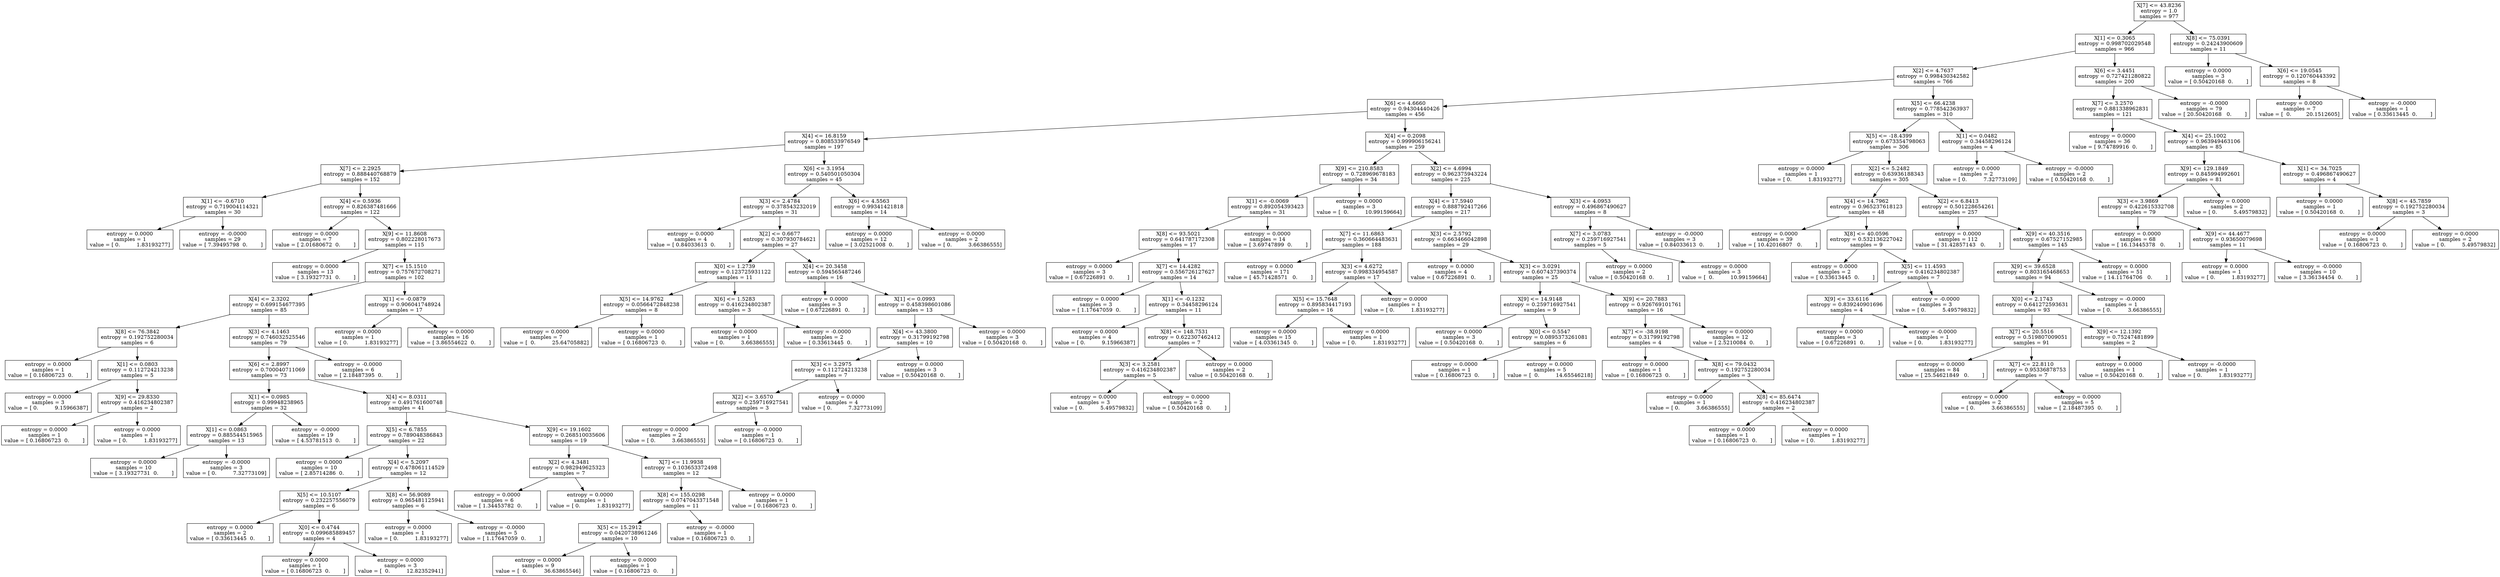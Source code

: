 digraph Tree {
0 [label="X[7] <= 43.8236\nentropy = 1.0\nsamples = 977", shape="box"] ;
1 [label="X[1] <= 0.3065\nentropy = 0.998702029548\nsamples = 966", shape="box"] ;
0 -> 1 ;
2 [label="X[2] <= 4.7637\nentropy = 0.998430342582\nsamples = 766", shape="box"] ;
1 -> 2 ;
3 [label="X[6] <= 4.6660\nentropy = 0.94304440426\nsamples = 456", shape="box"] ;
2 -> 3 ;
4 [label="X[4] <= 16.8159\nentropy = 0.808533976549\nsamples = 197", shape="box"] ;
3 -> 4 ;
5 [label="X[7] <= 2.2925\nentropy = 0.888440768879\nsamples = 152", shape="box"] ;
4 -> 5 ;
6 [label="X[1] <= -0.6710\nentropy = 0.719004114321\nsamples = 30", shape="box"] ;
5 -> 6 ;
7 [label="entropy = 0.0000\nsamples = 1\nvalue = [ 0.          1.83193277]", shape="box"] ;
6 -> 7 ;
8 [label="entropy = -0.0000\nsamples = 29\nvalue = [ 7.39495798  0.        ]", shape="box"] ;
6 -> 8 ;
9 [label="X[4] <= 0.5936\nentropy = 0.826387481666\nsamples = 122", shape="box"] ;
5 -> 9 ;
10 [label="entropy = 0.0000\nsamples = 7\nvalue = [ 2.01680672  0.        ]", shape="box"] ;
9 -> 10 ;
11 [label="X[9] <= 11.8608\nentropy = 0.802228017673\nsamples = 115", shape="box"] ;
9 -> 11 ;
12 [label="entropy = 0.0000\nsamples = 13\nvalue = [ 3.19327731  0.        ]", shape="box"] ;
11 -> 12 ;
13 [label="X[7] <= 15.1510\nentropy = 0.757672708271\nsamples = 102", shape="box"] ;
11 -> 13 ;
14 [label="X[4] <= 2.3202\nentropy = 0.699154677395\nsamples = 85", shape="box"] ;
13 -> 14 ;
15 [label="X[8] <= 76.3842\nentropy = 0.192752280034\nsamples = 6", shape="box"] ;
14 -> 15 ;
16 [label="entropy = 0.0000\nsamples = 1\nvalue = [ 0.16806723  0.        ]", shape="box"] ;
15 -> 16 ;
17 [label="X[1] <= 0.0803\nentropy = 0.112724213238\nsamples = 5", shape="box"] ;
15 -> 17 ;
18 [label="entropy = 0.0000\nsamples = 3\nvalue = [ 0.          9.15966387]", shape="box"] ;
17 -> 18 ;
19 [label="X[9] <= 29.8330\nentropy = 0.416234802387\nsamples = 2", shape="box"] ;
17 -> 19 ;
20 [label="entropy = 0.0000\nsamples = 1\nvalue = [ 0.16806723  0.        ]", shape="box"] ;
19 -> 20 ;
21 [label="entropy = 0.0000\nsamples = 1\nvalue = [ 0.          1.83193277]", shape="box"] ;
19 -> 21 ;
22 [label="X[3] <= 4.1463\nentropy = 0.746032525546\nsamples = 79", shape="box"] ;
14 -> 22 ;
23 [label="X[6] <= 2.8997\nentropy = 0.700040711069\nsamples = 73", shape="box"] ;
22 -> 23 ;
24 [label="X[1] <= 0.0985\nentropy = 0.99948238965\nsamples = 32", shape="box"] ;
23 -> 24 ;
25 [label="X[1] <= 0.0863\nentropy = 0.885544515965\nsamples = 13", shape="box"] ;
24 -> 25 ;
26 [label="entropy = 0.0000\nsamples = 10\nvalue = [ 3.19327731  0.        ]", shape="box"] ;
25 -> 26 ;
27 [label="entropy = -0.0000\nsamples = 3\nvalue = [ 0.          7.32773109]", shape="box"] ;
25 -> 27 ;
28 [label="entropy = -0.0000\nsamples = 19\nvalue = [ 4.53781513  0.        ]", shape="box"] ;
24 -> 28 ;
29 [label="X[4] <= 8.0311\nentropy = 0.491761600748\nsamples = 41", shape="box"] ;
23 -> 29 ;
30 [label="X[5] <= 6.7855\nentropy = 0.789048386843\nsamples = 22", shape="box"] ;
29 -> 30 ;
31 [label="entropy = 0.0000\nsamples = 10\nvalue = [ 2.85714286  0.        ]", shape="box"] ;
30 -> 31 ;
32 [label="X[4] <= 5.2097\nentropy = 0.478061114529\nsamples = 12", shape="box"] ;
30 -> 32 ;
33 [label="X[5] <= 10.5107\nentropy = 0.232257556079\nsamples = 6", shape="box"] ;
32 -> 33 ;
34 [label="entropy = 0.0000\nsamples = 2\nvalue = [ 0.33613445  0.        ]", shape="box"] ;
33 -> 34 ;
35 [label="X[0] <= 0.4744\nentropy = 0.099685889457\nsamples = 4", shape="box"] ;
33 -> 35 ;
36 [label="entropy = 0.0000\nsamples = 1\nvalue = [ 0.16806723  0.        ]", shape="box"] ;
35 -> 36 ;
37 [label="entropy = 0.0000\nsamples = 3\nvalue = [  0.          12.82352941]", shape="box"] ;
35 -> 37 ;
38 [label="X[8] <= 56.9089\nentropy = 0.965481125941\nsamples = 6", shape="box"] ;
32 -> 38 ;
39 [label="entropy = 0.0000\nsamples = 1\nvalue = [ 0.          1.83193277]", shape="box"] ;
38 -> 39 ;
40 [label="entropy = -0.0000\nsamples = 5\nvalue = [ 1.17647059  0.        ]", shape="box"] ;
38 -> 40 ;
41 [label="X[9] <= 19.1602\nentropy = 0.268510035606\nsamples = 19", shape="box"] ;
29 -> 41 ;
42 [label="X[2] <= 4.3481\nentropy = 0.982949625323\nsamples = 7", shape="box"] ;
41 -> 42 ;
43 [label="entropy = 0.0000\nsamples = 6\nvalue = [ 1.34453782  0.        ]", shape="box"] ;
42 -> 43 ;
44 [label="entropy = 0.0000\nsamples = 1\nvalue = [ 0.          1.83193277]", shape="box"] ;
42 -> 44 ;
45 [label="X[7] <= 11.9938\nentropy = 0.103653372498\nsamples = 12", shape="box"] ;
41 -> 45 ;
46 [label="X[8] <= 155.0298\nentropy = 0.0747043371548\nsamples = 11", shape="box"] ;
45 -> 46 ;
47 [label="X[5] <= 15.2912\nentropy = 0.0420738961246\nsamples = 10", shape="box"] ;
46 -> 47 ;
48 [label="entropy = 0.0000\nsamples = 9\nvalue = [  0.          36.63865546]", shape="box"] ;
47 -> 48 ;
49 [label="entropy = 0.0000\nsamples = 1\nvalue = [ 0.16806723  0.        ]", shape="box"] ;
47 -> 49 ;
50 [label="entropy = -0.0000\nsamples = 1\nvalue = [ 0.16806723  0.        ]", shape="box"] ;
46 -> 50 ;
51 [label="entropy = 0.0000\nsamples = 1\nvalue = [ 0.16806723  0.        ]", shape="box"] ;
45 -> 51 ;
52 [label="entropy = -0.0000\nsamples = 6\nvalue = [ 2.18487395  0.        ]", shape="box"] ;
22 -> 52 ;
53 [label="X[1] <= -0.0879\nentropy = 0.906041748924\nsamples = 17", shape="box"] ;
13 -> 53 ;
54 [label="entropy = 0.0000\nsamples = 1\nvalue = [ 0.          1.83193277]", shape="box"] ;
53 -> 54 ;
55 [label="entropy = 0.0000\nsamples = 16\nvalue = [ 3.86554622  0.        ]", shape="box"] ;
53 -> 55 ;
56 [label="X[6] <= 3.1954\nentropy = 0.540501050304\nsamples = 45", shape="box"] ;
4 -> 56 ;
57 [label="X[3] <= 2.4784\nentropy = 0.378543232019\nsamples = 31", shape="box"] ;
56 -> 57 ;
58 [label="entropy = 0.0000\nsamples = 4\nvalue = [ 0.84033613  0.        ]", shape="box"] ;
57 -> 58 ;
59 [label="X[2] <= 0.6677\nentropy = 0.307930784621\nsamples = 27", shape="box"] ;
57 -> 59 ;
60 [label="X[0] <= 1.2739\nentropy = 0.123725931122\nsamples = 11", shape="box"] ;
59 -> 60 ;
61 [label="X[5] <= 14.9762\nentropy = 0.0566472848238\nsamples = 8", shape="box"] ;
60 -> 61 ;
62 [label="entropy = 0.0000\nsamples = 7\nvalue = [  0.          25.64705882]", shape="box"] ;
61 -> 62 ;
63 [label="entropy = 0.0000\nsamples = 1\nvalue = [ 0.16806723  0.        ]", shape="box"] ;
61 -> 63 ;
64 [label="X[6] <= 1.5283\nentropy = 0.416234802387\nsamples = 3", shape="box"] ;
60 -> 64 ;
65 [label="entropy = 0.0000\nsamples = 1\nvalue = [ 0.          3.66386555]", shape="box"] ;
64 -> 65 ;
66 [label="entropy = -0.0000\nsamples = 2\nvalue = [ 0.33613445  0.        ]", shape="box"] ;
64 -> 66 ;
67 [label="X[4] <= 20.3458\nentropy = 0.594565487246\nsamples = 16", shape="box"] ;
59 -> 67 ;
68 [label="entropy = 0.0000\nsamples = 3\nvalue = [ 0.67226891  0.        ]", shape="box"] ;
67 -> 68 ;
69 [label="X[1] <= 0.0993\nentropy = 0.458398601086\nsamples = 13", shape="box"] ;
67 -> 69 ;
70 [label="X[4] <= 43.3800\nentropy = 0.31799192798\nsamples = 10", shape="box"] ;
69 -> 70 ;
71 [label="X[3] <= 3.2975\nentropy = 0.112724213238\nsamples = 7", shape="box"] ;
70 -> 71 ;
72 [label="X[2] <= 3.6570\nentropy = 0.259716927541\nsamples = 3", shape="box"] ;
71 -> 72 ;
73 [label="entropy = 0.0000\nsamples = 2\nvalue = [ 0.          3.66386555]", shape="box"] ;
72 -> 73 ;
74 [label="entropy = -0.0000\nsamples = 1\nvalue = [ 0.16806723  0.        ]", shape="box"] ;
72 -> 74 ;
75 [label="entropy = 0.0000\nsamples = 4\nvalue = [ 0.          7.32773109]", shape="box"] ;
71 -> 75 ;
76 [label="entropy = 0.0000\nsamples = 3\nvalue = [ 0.50420168  0.        ]", shape="box"] ;
70 -> 76 ;
77 [label="entropy = 0.0000\nsamples = 3\nvalue = [ 0.50420168  0.        ]", shape="box"] ;
69 -> 77 ;
78 [label="X[6] <= 4.5563\nentropy = 0.99341421818\nsamples = 14", shape="box"] ;
56 -> 78 ;
79 [label="entropy = 0.0000\nsamples = 12\nvalue = [ 3.02521008  0.        ]", shape="box"] ;
78 -> 79 ;
80 [label="entropy = 0.0000\nsamples = 2\nvalue = [ 0.          3.66386555]", shape="box"] ;
78 -> 80 ;
81 [label="X[4] <= 0.2098\nentropy = 0.999906156241\nsamples = 259", shape="box"] ;
3 -> 81 ;
82 [label="X[9] <= 210.8583\nentropy = 0.728969678183\nsamples = 34", shape="box"] ;
81 -> 82 ;
83 [label="X[1] <= -0.0069\nentropy = 0.892054393423\nsamples = 31", shape="box"] ;
82 -> 83 ;
84 [label="X[8] <= 93.5021\nentropy = 0.641787172308\nsamples = 17", shape="box"] ;
83 -> 84 ;
85 [label="entropy = 0.0000\nsamples = 3\nvalue = [ 0.67226891  0.        ]", shape="box"] ;
84 -> 85 ;
86 [label="X[7] <= 14.4282\nentropy = 0.556726127627\nsamples = 14", shape="box"] ;
84 -> 86 ;
87 [label="entropy = 0.0000\nsamples = 3\nvalue = [ 1.17647059  0.        ]", shape="box"] ;
86 -> 87 ;
88 [label="X[1] <= -0.1232\nentropy = 0.34458296124\nsamples = 11", shape="box"] ;
86 -> 88 ;
89 [label="entropy = 0.0000\nsamples = 4\nvalue = [ 0.          9.15966387]", shape="box"] ;
88 -> 89 ;
90 [label="X[8] <= 148.7531\nentropy = 0.622307462412\nsamples = 7", shape="box"] ;
88 -> 90 ;
91 [label="X[3] <= 3.2581\nentropy = 0.416234802387\nsamples = 5", shape="box"] ;
90 -> 91 ;
92 [label="entropy = 0.0000\nsamples = 3\nvalue = [ 0.          5.49579832]", shape="box"] ;
91 -> 92 ;
93 [label="entropy = 0.0000\nsamples = 2\nvalue = [ 0.50420168  0.        ]", shape="box"] ;
91 -> 93 ;
94 [label="entropy = 0.0000\nsamples = 2\nvalue = [ 0.50420168  0.        ]", shape="box"] ;
90 -> 94 ;
95 [label="entropy = 0.0000\nsamples = 14\nvalue = [ 3.69747899  0.        ]", shape="box"] ;
83 -> 95 ;
96 [label="entropy = 0.0000\nsamples = 3\nvalue = [  0.          10.99159664]", shape="box"] ;
82 -> 96 ;
97 [label="X[2] <= 4.6994\nentropy = 0.962375943224\nsamples = 225", shape="box"] ;
81 -> 97 ;
98 [label="X[4] <= 17.5940\nentropy = 0.888792417266\nsamples = 217", shape="box"] ;
97 -> 98 ;
99 [label="X[7] <= 11.6863\nentropy = 0.360664483631\nsamples = 188", shape="box"] ;
98 -> 99 ;
100 [label="entropy = 0.0000\nsamples = 171\nvalue = [ 45.71428571   0.        ]", shape="box"] ;
99 -> 100 ;
101 [label="X[3] <= 4.6272\nentropy = 0.998334954587\nsamples = 17", shape="box"] ;
99 -> 101 ;
102 [label="X[5] <= 15.7648\nentropy = 0.895834417193\nsamples = 16", shape="box"] ;
101 -> 102 ;
103 [label="entropy = 0.0000\nsamples = 15\nvalue = [ 4.03361345  0.        ]", shape="box"] ;
102 -> 103 ;
104 [label="entropy = 0.0000\nsamples = 1\nvalue = [ 0.          1.83193277]", shape="box"] ;
102 -> 104 ;
105 [label="entropy = 0.0000\nsamples = 1\nvalue = [ 0.          1.83193277]", shape="box"] ;
101 -> 105 ;
106 [label="X[3] <= 2.5792\nentropy = 0.663466042898\nsamples = 29", shape="box"] ;
98 -> 106 ;
107 [label="entropy = 0.0000\nsamples = 4\nvalue = [ 0.67226891  0.        ]", shape="box"] ;
106 -> 107 ;
108 [label="X[3] <= 3.0291\nentropy = 0.607437390374\nsamples = 25", shape="box"] ;
106 -> 108 ;
109 [label="X[9] <= 14.9148\nentropy = 0.259716927541\nsamples = 9", shape="box"] ;
108 -> 109 ;
110 [label="entropy = 0.0000\nsamples = 3\nvalue = [ 0.50420168  0.        ]", shape="box"] ;
109 -> 110 ;
111 [label="X[0] <= 0.5547\nentropy = 0.0895373261081\nsamples = 6", shape="box"] ;
109 -> 111 ;
112 [label="entropy = 0.0000\nsamples = 1\nvalue = [ 0.16806723  0.        ]", shape="box"] ;
111 -> 112 ;
113 [label="entropy = 0.0000\nsamples = 5\nvalue = [  0.          14.65546218]", shape="box"] ;
111 -> 113 ;
114 [label="X[9] <= 20.7883\nentropy = 0.926769101761\nsamples = 16", shape="box"] ;
108 -> 114 ;
115 [label="X[7] <= -38.9198\nentropy = 0.31799192798\nsamples = 4", shape="box"] ;
114 -> 115 ;
116 [label="entropy = 0.0000\nsamples = 1\nvalue = [ 0.16806723  0.        ]", shape="box"] ;
115 -> 116 ;
117 [label="X[8] <= 79.0432\nentropy = 0.192752280034\nsamples = 3", shape="box"] ;
115 -> 117 ;
118 [label="entropy = 0.0000\nsamples = 1\nvalue = [ 0.          3.66386555]", shape="box"] ;
117 -> 118 ;
119 [label="X[8] <= 85.6474\nentropy = 0.416234802387\nsamples = 2", shape="box"] ;
117 -> 119 ;
120 [label="entropy = 0.0000\nsamples = 1\nvalue = [ 0.16806723  0.        ]", shape="box"] ;
119 -> 120 ;
121 [label="entropy = 0.0000\nsamples = 1\nvalue = [ 0.          1.83193277]", shape="box"] ;
119 -> 121 ;
122 [label="entropy = 0.0000\nsamples = 12\nvalue = [ 2.5210084  0.       ]", shape="box"] ;
114 -> 122 ;
123 [label="X[3] <= 4.0953\nentropy = 0.496867490627\nsamples = 8", shape="box"] ;
97 -> 123 ;
124 [label="X[7] <= 3.0783\nentropy = 0.259716927541\nsamples = 5", shape="box"] ;
123 -> 124 ;
125 [label="entropy = 0.0000\nsamples = 2\nvalue = [ 0.50420168  0.        ]", shape="box"] ;
124 -> 125 ;
126 [label="entropy = 0.0000\nsamples = 3\nvalue = [  0.          10.99159664]", shape="box"] ;
124 -> 126 ;
127 [label="entropy = -0.0000\nsamples = 3\nvalue = [ 0.84033613  0.        ]", shape="box"] ;
123 -> 127 ;
128 [label="X[5] <= 66.4238\nentropy = 0.778542363937\nsamples = 310", shape="box"] ;
2 -> 128 ;
129 [label="X[5] <= -18.4399\nentropy = 0.673354798063\nsamples = 306", shape="box"] ;
128 -> 129 ;
130 [label="entropy = 0.0000\nsamples = 1\nvalue = [ 0.          1.83193277]", shape="box"] ;
129 -> 130 ;
131 [label="X[2] <= 5.2482\nentropy = 0.63936188343\nsamples = 305", shape="box"] ;
129 -> 131 ;
132 [label="X[4] <= 14.7962\nentropy = 0.965237618123\nsamples = 48", shape="box"] ;
131 -> 132 ;
133 [label="entropy = 0.0000\nsamples = 39\nvalue = [ 10.42016807   0.        ]", shape="box"] ;
132 -> 133 ;
134 [label="X[8] <= 40.0596\nentropy = 0.532136227042\nsamples = 9", shape="box"] ;
132 -> 134 ;
135 [label="entropy = 0.0000\nsamples = 2\nvalue = [ 0.33613445  0.        ]", shape="box"] ;
134 -> 135 ;
136 [label="X[5] <= 11.4593\nentropy = 0.416234802387\nsamples = 7", shape="box"] ;
134 -> 136 ;
137 [label="X[9] <= 33.6116\nentropy = 0.839240901696\nsamples = 4", shape="box"] ;
136 -> 137 ;
138 [label="entropy = 0.0000\nsamples = 3\nvalue = [ 0.67226891  0.        ]", shape="box"] ;
137 -> 138 ;
139 [label="entropy = -0.0000\nsamples = 1\nvalue = [ 0.          1.83193277]", shape="box"] ;
137 -> 139 ;
140 [label="entropy = -0.0000\nsamples = 3\nvalue = [ 0.          5.49579832]", shape="box"] ;
136 -> 140 ;
141 [label="X[2] <= 6.8413\nentropy = 0.501228654261\nsamples = 257", shape="box"] ;
131 -> 141 ;
142 [label="entropy = 0.0000\nsamples = 112\nvalue = [ 31.42857143   0.        ]", shape="box"] ;
141 -> 142 ;
143 [label="X[9] <= 40.3516\nentropy = 0.67527152985\nsamples = 145", shape="box"] ;
141 -> 143 ;
144 [label="X[9] <= 39.6528\nentropy = 0.803165468653\nsamples = 94", shape="box"] ;
143 -> 144 ;
145 [label="X[0] <= 2.1743\nentropy = 0.641272593631\nsamples = 93", shape="box"] ;
144 -> 145 ;
146 [label="X[7] <= 20.5516\nentropy = 0.519807009051\nsamples = 91", shape="box"] ;
145 -> 146 ;
147 [label="entropy = 0.0000\nsamples = 84\nvalue = [ 25.54621849   0.        ]", shape="box"] ;
146 -> 147 ;
148 [label="X[7] <= 22.8110\nentropy = 0.95336878753\nsamples = 7", shape="box"] ;
146 -> 148 ;
149 [label="entropy = 0.0000\nsamples = 2\nvalue = [ 0.          3.66386555]", shape="box"] ;
148 -> 149 ;
150 [label="entropy = 0.0000\nsamples = 5\nvalue = [ 2.18487395  0.        ]", shape="box"] ;
148 -> 150 ;
151 [label="X[9] <= 12.1392\nentropy = 0.75247481899\nsamples = 2", shape="box"] ;
145 -> 151 ;
152 [label="entropy = 0.0000\nsamples = 1\nvalue = [ 0.50420168  0.        ]", shape="box"] ;
151 -> 152 ;
153 [label="entropy = -0.0000\nsamples = 1\nvalue = [ 0.          1.83193277]", shape="box"] ;
151 -> 153 ;
154 [label="entropy = -0.0000\nsamples = 1\nvalue = [ 0.          3.66386555]", shape="box"] ;
144 -> 154 ;
155 [label="entropy = 0.0000\nsamples = 51\nvalue = [ 14.11764706   0.        ]", shape="box"] ;
143 -> 155 ;
156 [label="X[1] <= 0.0482\nentropy = 0.34458296124\nsamples = 4", shape="box"] ;
128 -> 156 ;
157 [label="entropy = 0.0000\nsamples = 2\nvalue = [ 0.          7.32773109]", shape="box"] ;
156 -> 157 ;
158 [label="entropy = -0.0000\nsamples = 2\nvalue = [ 0.50420168  0.        ]", shape="box"] ;
156 -> 158 ;
159 [label="X[6] <= 3.4451\nentropy = 0.727421280822\nsamples = 200", shape="box"] ;
1 -> 159 ;
160 [label="X[7] <= 3.2570\nentropy = 0.881338962831\nsamples = 121", shape="box"] ;
159 -> 160 ;
161 [label="entropy = 0.0000\nsamples = 36\nvalue = [ 9.74789916  0.        ]", shape="box"] ;
160 -> 161 ;
162 [label="X[4] <= 25.1002\nentropy = 0.963949463106\nsamples = 85", shape="box"] ;
160 -> 162 ;
163 [label="X[9] <= 129.1849\nentropy = 0.845994992601\nsamples = 81", shape="box"] ;
162 -> 163 ;
164 [label="X[3] <= 3.9869\nentropy = 0.422615332708\nsamples = 79", shape="box"] ;
163 -> 164 ;
165 [label="entropy = 0.0000\nsamples = 68\nvalue = [ 16.13445378   0.        ]", shape="box"] ;
164 -> 165 ;
166 [label="X[9] <= 44.4677\nentropy = 0.93650079698\nsamples = 11", shape="box"] ;
164 -> 166 ;
167 [label="entropy = 0.0000\nsamples = 1\nvalue = [ 0.          1.83193277]", shape="box"] ;
166 -> 167 ;
168 [label="entropy = -0.0000\nsamples = 10\nvalue = [ 3.36134454  0.        ]", shape="box"] ;
166 -> 168 ;
169 [label="entropy = 0.0000\nsamples = 2\nvalue = [ 0.          5.49579832]", shape="box"] ;
163 -> 169 ;
170 [label="X[1] <= 34.7025\nentropy = 0.496867490627\nsamples = 4", shape="box"] ;
162 -> 170 ;
171 [label="entropy = 0.0000\nsamples = 1\nvalue = [ 0.50420168  0.        ]", shape="box"] ;
170 -> 171 ;
172 [label="X[8] <= 45.7859\nentropy = 0.192752280034\nsamples = 3", shape="box"] ;
170 -> 172 ;
173 [label="entropy = 0.0000\nsamples = 1\nvalue = [ 0.16806723  0.        ]", shape="box"] ;
172 -> 173 ;
174 [label="entropy = 0.0000\nsamples = 2\nvalue = [ 0.          5.49579832]", shape="box"] ;
172 -> 174 ;
175 [label="entropy = -0.0000\nsamples = 79\nvalue = [ 20.50420168   0.        ]", shape="box"] ;
159 -> 175 ;
176 [label="X[8] <= 75.0391\nentropy = 0.24243900609\nsamples = 11", shape="box"] ;
0 -> 176 ;
177 [label="entropy = 0.0000\nsamples = 3\nvalue = [ 0.50420168  0.        ]", shape="box"] ;
176 -> 177 ;
178 [label="X[6] <= 19.0545\nentropy = 0.120760443392\nsamples = 8", shape="box"] ;
176 -> 178 ;
179 [label="entropy = 0.0000\nsamples = 7\nvalue = [  0.         20.1512605]", shape="box"] ;
178 -> 179 ;
180 [label="entropy = -0.0000\nsamples = 1\nvalue = [ 0.33613445  0.        ]", shape="box"] ;
178 -> 180 ;
}
